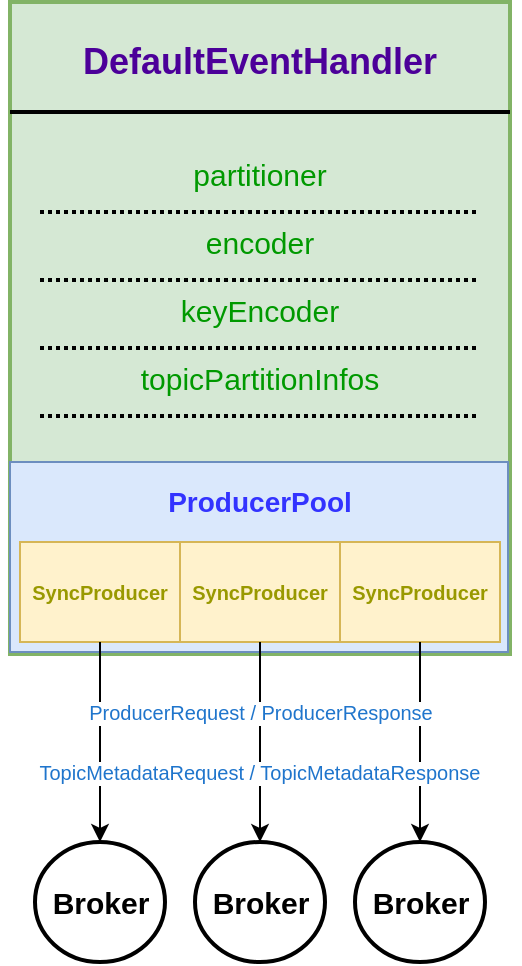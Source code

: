 <mxfile version="13.10.0" type="embed">
    <diagram id="wMQxtr10zUoUJjkYItcE" name="Page-1">
        <mxGraphModel dx="535" dy="446" grid="1" gridSize="10" guides="1" tooltips="1" connect="1" arrows="1" fold="1" page="1" pageScale="1" pageWidth="827" pageHeight="1169" math="0" shadow="0">
            <root>
                <mxCell id="0"/>
                <mxCell id="1" parent="0"/>
                <mxCell id="2" value="" style="rounded=0;whiteSpace=wrap;html=1;fillColor=#d5e8d4;strokeColor=#82b366;strokeWidth=2;" vertex="1" parent="1">
                    <mxGeometry x="130" y="140" width="250" height="326" as="geometry"/>
                </mxCell>
                <mxCell id="3" value="DefaultEventHandler" style="text;html=1;strokeColor=none;fillColor=none;align=center;verticalAlign=middle;whiteSpace=wrap;rounded=0;fontSize=18;fontStyle=1;fontColor=#4C0099;" vertex="1" parent="1">
                    <mxGeometry x="180" y="160" width="150" height="20" as="geometry"/>
                </mxCell>
                <mxCell id="4" value="" style="line;strokeWidth=2;html=1;fontSize=15;" vertex="1" parent="1">
                    <mxGeometry x="130" y="190" width="250" height="10" as="geometry"/>
                </mxCell>
                <mxCell id="8" value="" style="group" vertex="1" connectable="0" parent="1">
                    <mxGeometry x="145" y="216" width="220" height="34" as="geometry"/>
                </mxCell>
                <mxCell id="5" value="" style="line;strokeWidth=2;html=1;fontSize=15;dashed=1;dashPattern=1 1;" vertex="1" parent="8">
                    <mxGeometry y="24" width="220" height="10" as="geometry"/>
                </mxCell>
                <mxCell id="6" value="&lt;font color=&quot;#009900&quot;&gt;partitioner&lt;/font&gt;" style="text;html=1;strokeColor=none;fillColor=none;align=center;verticalAlign=middle;whiteSpace=wrap;rounded=0;fontSize=15;" vertex="1" parent="8">
                    <mxGeometry x="5" width="210" height="20" as="geometry"/>
                </mxCell>
                <mxCell id="9" value="" style="group" vertex="1" connectable="0" parent="1">
                    <mxGeometry x="145" y="250" width="220" height="34" as="geometry"/>
                </mxCell>
                <mxCell id="10" value="" style="line;strokeWidth=2;html=1;fontSize=15;dashed=1;dashPattern=1 1;" vertex="1" parent="9">
                    <mxGeometry y="24" width="220" height="10" as="geometry"/>
                </mxCell>
                <mxCell id="11" value="&lt;font color=&quot;#009900&quot;&gt;encoder&lt;/font&gt;" style="text;html=1;strokeColor=none;fillColor=none;align=center;verticalAlign=middle;whiteSpace=wrap;rounded=0;fontSize=15;" vertex="1" parent="9">
                    <mxGeometry x="5" width="210" height="20" as="geometry"/>
                </mxCell>
                <mxCell id="12" value="" style="group" vertex="1" connectable="0" parent="1">
                    <mxGeometry x="145" y="284" width="220" height="34" as="geometry"/>
                </mxCell>
                <mxCell id="13" value="" style="line;strokeWidth=2;html=1;fontSize=15;dashed=1;dashPattern=1 1;" vertex="1" parent="12">
                    <mxGeometry y="24" width="220" height="10" as="geometry"/>
                </mxCell>
                <mxCell id="14" value="&lt;font color=&quot;#009900&quot;&gt;keyEncoder&lt;/font&gt;" style="text;html=1;strokeColor=none;fillColor=none;align=center;verticalAlign=middle;whiteSpace=wrap;rounded=0;fontSize=15;" vertex="1" parent="12">
                    <mxGeometry x="5" width="210" height="20" as="geometry"/>
                </mxCell>
                <mxCell id="15" value="" style="group" vertex="1" connectable="0" parent="1">
                    <mxGeometry x="145" y="318" width="220" height="34" as="geometry"/>
                </mxCell>
                <mxCell id="16" value="" style="line;strokeWidth=2;html=1;fontSize=15;dashed=1;dashPattern=1 1;" vertex="1" parent="15">
                    <mxGeometry y="24" width="220" height="10" as="geometry"/>
                </mxCell>
                <mxCell id="17" value="&lt;font color=&quot;#009900&quot;&gt;topicPartitionInfos&lt;/font&gt;" style="text;html=1;strokeColor=none;fillColor=none;align=center;verticalAlign=middle;whiteSpace=wrap;rounded=0;fontSize=15;" vertex="1" parent="15">
                    <mxGeometry x="5" width="210" height="20" as="geometry"/>
                </mxCell>
                <mxCell id="18" value="" style="rounded=0;whiteSpace=wrap;html=1;fontSize=15;fillColor=#dae8fc;strokeColor=#6c8ebf;" vertex="1" parent="1">
                    <mxGeometry x="130" y="370" width="249" height="95" as="geometry"/>
                </mxCell>
                <mxCell id="19" value="ProducerPool" style="text;html=1;strokeColor=none;fillColor=none;align=center;verticalAlign=middle;whiteSpace=wrap;rounded=0;fontSize=14;fontColor=#3333FF;fontStyle=1" vertex="1" parent="1">
                    <mxGeometry x="200" y="380" width="110" height="20" as="geometry"/>
                </mxCell>
                <mxCell id="20" value="SyncProducer" style="whiteSpace=wrap;html=1;fontSize=10;fillColor=#fff2cc;strokeColor=#d6b656;fontColor=#999900;fontStyle=1" vertex="1" parent="1">
                    <mxGeometry x="135" y="410" width="80" height="50" as="geometry"/>
                </mxCell>
                <mxCell id="22" value="SyncProducer" style="whiteSpace=wrap;html=1;fontSize=10;fillColor=#fff2cc;strokeColor=#d6b656;fontColor=#999900;fontStyle=1" vertex="1" parent="1">
                    <mxGeometry x="215" y="410" width="80" height="50" as="geometry"/>
                </mxCell>
                <mxCell id="23" value="SyncProducer" style="whiteSpace=wrap;html=1;fontSize=10;fillColor=#fff2cc;strokeColor=#d6b656;fontColor=#999900;fontStyle=1" vertex="1" parent="1">
                    <mxGeometry x="295" y="410" width="80" height="50" as="geometry"/>
                </mxCell>
                <mxCell id="25" value="Broker" style="ellipse;whiteSpace=wrap;html=1;strokeWidth=2;fontSize=15;fontStyle=1" vertex="1" parent="1">
                    <mxGeometry x="142.5" y="560" width="65" height="60" as="geometry"/>
                </mxCell>
                <mxCell id="26" value="" style="endArrow=classic;html=1;fontSize=15;fontColor=#000000;exitX=0.5;exitY=1;exitDx=0;exitDy=0;entryX=0.5;entryY=0;entryDx=0;entryDy=0;" edge="1" parent="1" source="20" target="25">
                    <mxGeometry width="50" height="50" relative="1" as="geometry">
                        <mxPoint x="270" y="450" as="sourcePoint"/>
                        <mxPoint x="320" y="400" as="targetPoint"/>
                    </mxGeometry>
                </mxCell>
                <mxCell id="27" value="Broker" style="ellipse;whiteSpace=wrap;html=1;strokeWidth=2;fontSize=15;fontStyle=1" vertex="1" parent="1">
                    <mxGeometry x="222.5" y="560" width="65" height="60" as="geometry"/>
                </mxCell>
                <mxCell id="28" value="" style="endArrow=classic;html=1;fontSize=15;fontColor=#000000;exitX=0.5;exitY=1;exitDx=0;exitDy=0;entryX=0.5;entryY=0;entryDx=0;entryDy=0;" edge="1" parent="1" source="22" target="27">
                    <mxGeometry width="50" height="50" relative="1" as="geometry">
                        <mxPoint x="270" y="450" as="sourcePoint"/>
                        <mxPoint x="320" y="400" as="targetPoint"/>
                    </mxGeometry>
                </mxCell>
                <mxCell id="29" value="Broker" style="ellipse;whiteSpace=wrap;html=1;strokeWidth=2;fontSize=15;fontStyle=1" vertex="1" parent="1">
                    <mxGeometry x="302.5" y="560" width="65" height="60" as="geometry"/>
                </mxCell>
                <mxCell id="30" value="" style="endArrow=classic;html=1;fontSize=15;fontColor=#000000;exitX=0.5;exitY=1;exitDx=0;exitDy=0;entryX=0.5;entryY=0;entryDx=0;entryDy=0;" edge="1" parent="1" source="23" target="29">
                    <mxGeometry width="50" height="50" relative="1" as="geometry">
                        <mxPoint x="270" y="450" as="sourcePoint"/>
                        <mxPoint x="320" y="400" as="targetPoint"/>
                    </mxGeometry>
                </mxCell>
                <mxCell id="32" value="ProducerRequest / ProducerResponse" style="text;html=1;strokeColor=none;fillColor=none;align=center;verticalAlign=middle;whiteSpace=wrap;rounded=0;fontSize=10;labelBackgroundColor=#ffffff;fontColor=#1F75CC;" vertex="1" parent="1">
                    <mxGeometry x="162.5" y="485" width="185" height="20" as="geometry"/>
                </mxCell>
                <mxCell id="34" value="TopicMetadataRequest / TopicMetadataResponse" style="text;html=1;strokeColor=none;fillColor=none;align=center;verticalAlign=middle;whiteSpace=wrap;rounded=0;fontSize=10;labelBackgroundColor=#ffffff;fontColor=#1F75CC;" vertex="1" parent="1">
                    <mxGeometry x="125" y="515" width="260" height="20" as="geometry"/>
                </mxCell>
            </root>
        </mxGraphModel>
    </diagram>
</mxfile>